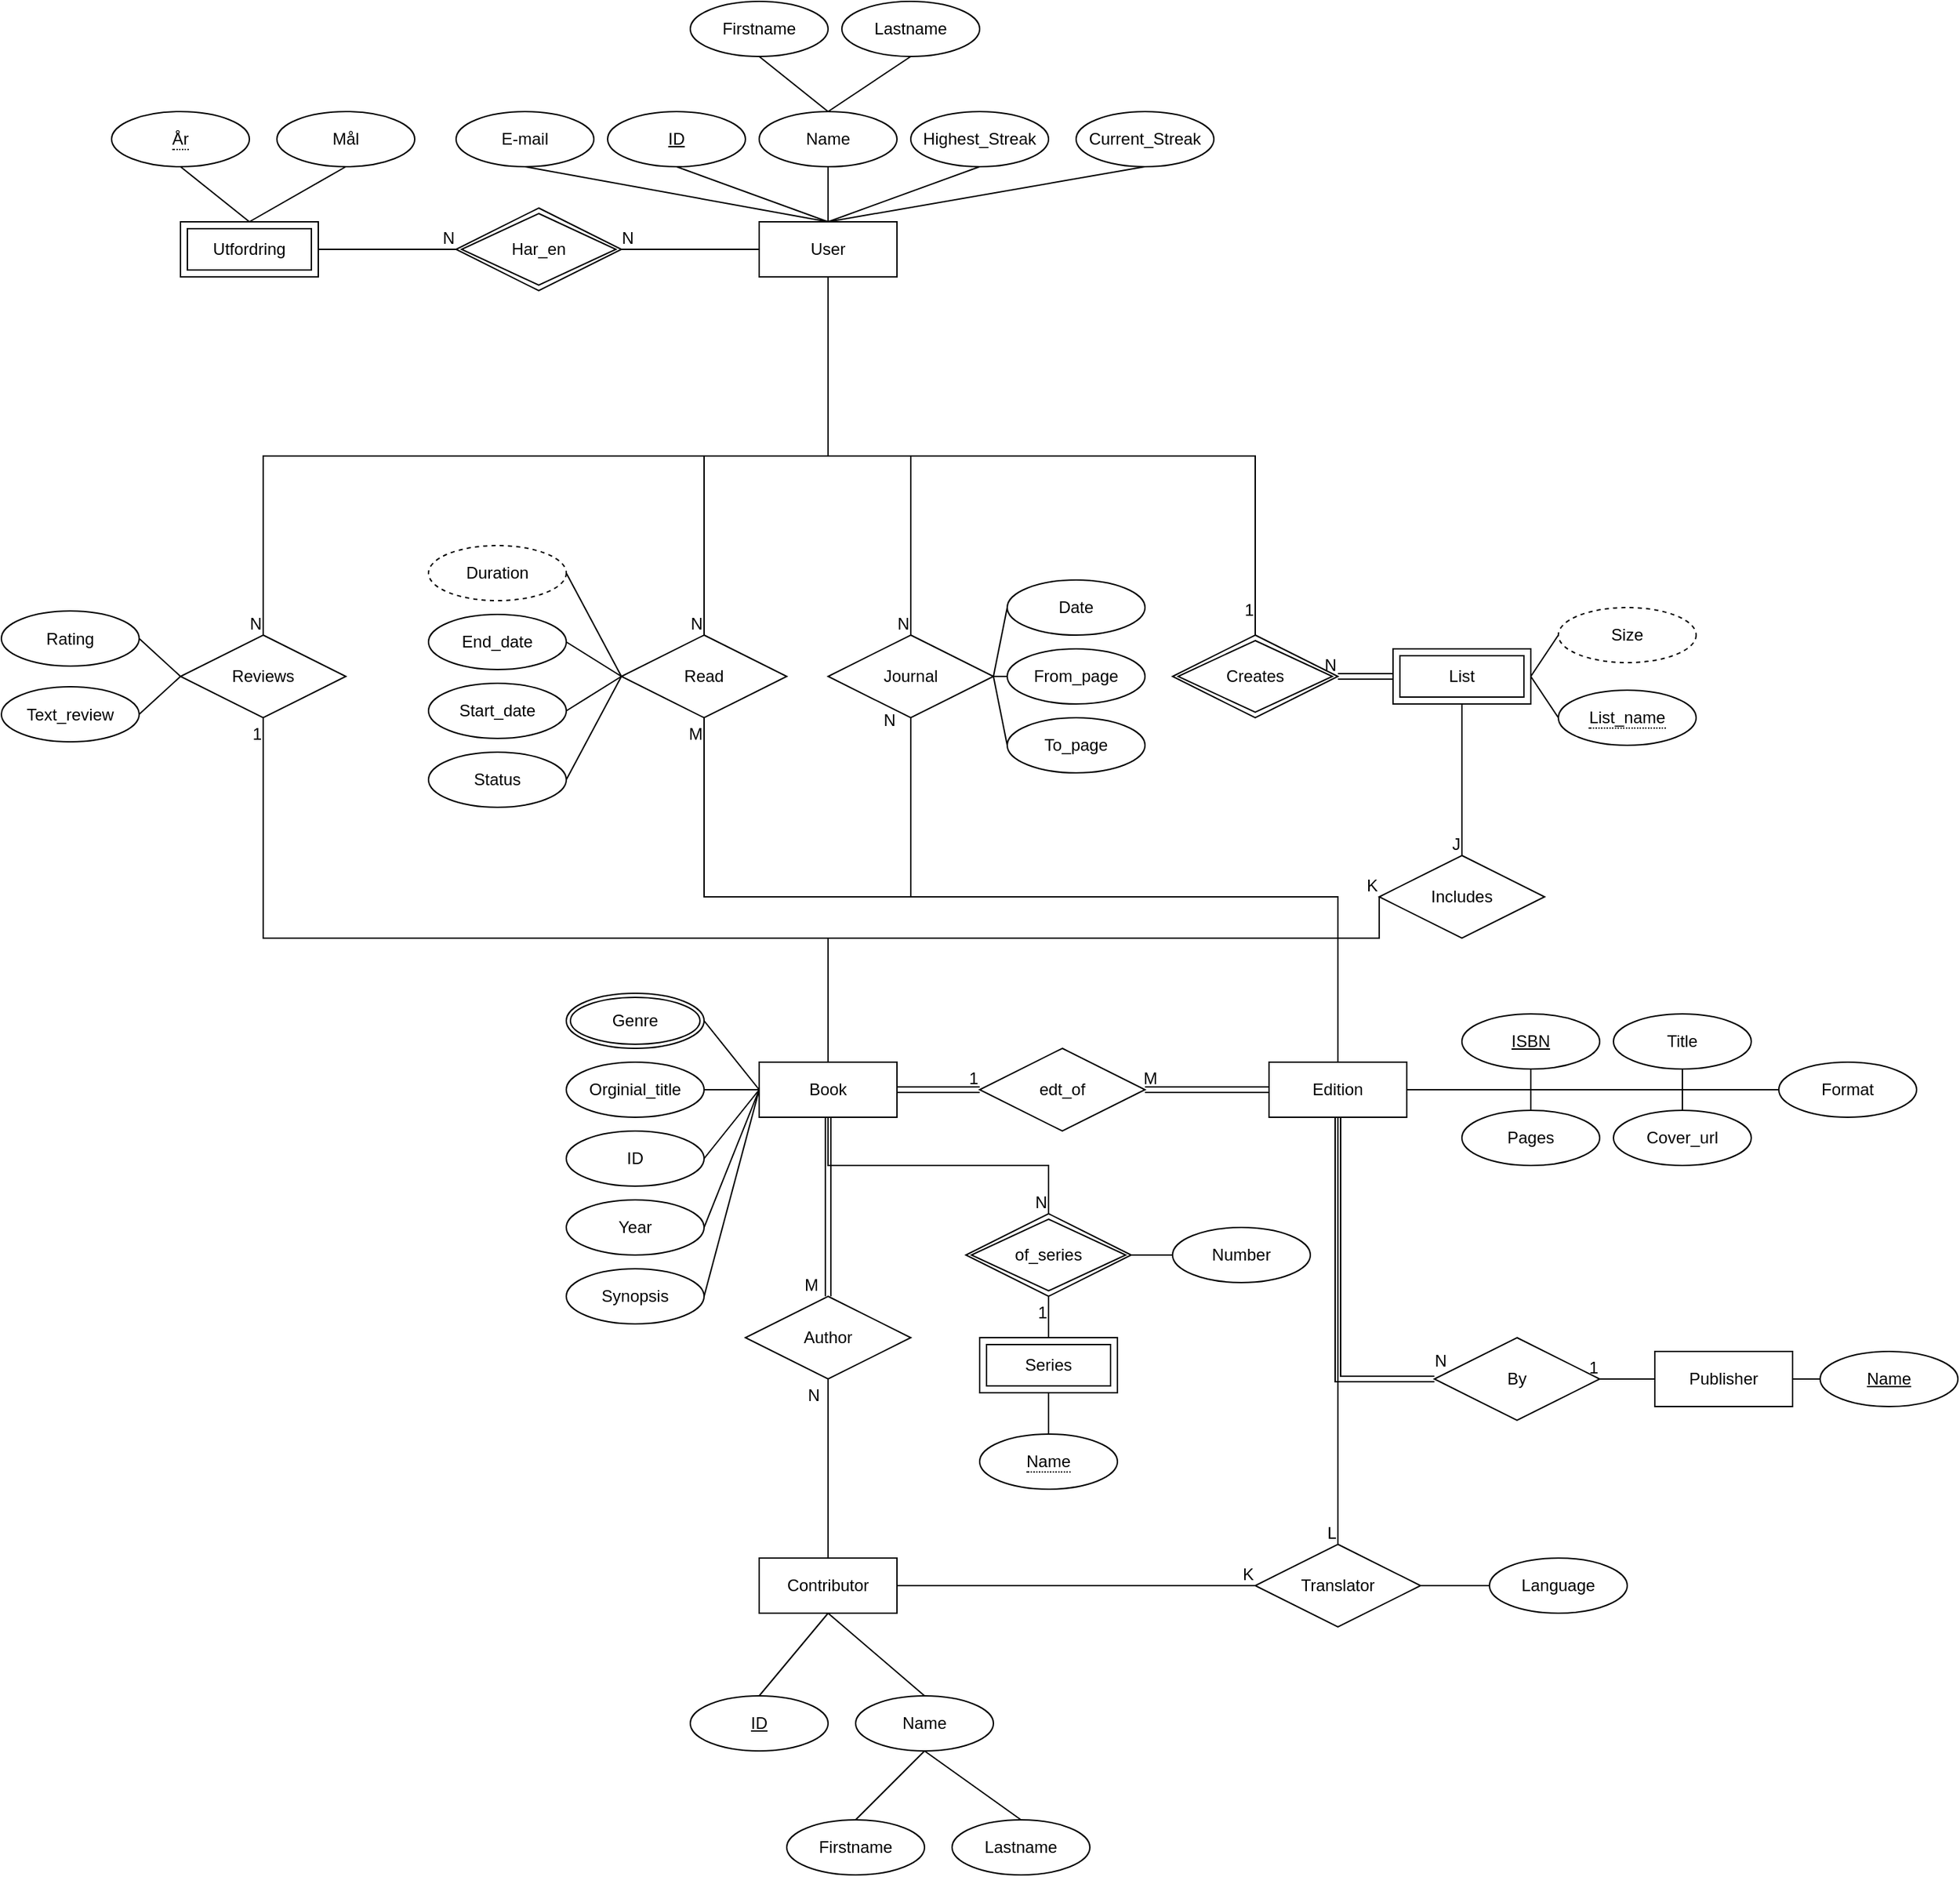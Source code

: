 <mxfile version="24.7.17">
  <diagram name="Page-1" id="2Mc4PIItDLez1CDkXLha">
    <mxGraphModel dx="1195" dy="808" grid="1" gridSize="10" guides="1" tooltips="1" connect="1" arrows="1" fold="1" page="1" pageScale="1" pageWidth="1500" pageHeight="1500" math="0" shadow="0">
      <root>
        <mxCell id="0" />
        <mxCell id="1" parent="0" />
        <mxCell id="jbpDZLXa_9r_eoD0Pqxa-34" value="Edition" style="whiteSpace=wrap;html=1;align=center;labelBackgroundColor=none;rounded=0;" parent="1" vertex="1">
          <mxGeometry x="950" y="810" width="100" height="40" as="geometry" />
        </mxCell>
        <mxCell id="jbpDZLXa_9r_eoD0Pqxa-35" value="edt_of" style="shape=rhombus;perimeter=rhombusPerimeter;whiteSpace=wrap;html=1;align=center;labelBackgroundColor=none;rounded=0;" parent="1" vertex="1">
          <mxGeometry x="740" y="800" width="120" height="60" as="geometry" />
        </mxCell>
        <mxCell id="jbpDZLXa_9r_eoD0Pqxa-38" value="ISBN" style="ellipse;whiteSpace=wrap;html=1;align=center;fontStyle=4;labelBackgroundColor=none;rounded=0;" parent="1" vertex="1">
          <mxGeometry x="1090" y="775" width="100" height="40" as="geometry" />
        </mxCell>
        <mxCell id="jbpDZLXa_9r_eoD0Pqxa-39" value="Title" style="ellipse;whiteSpace=wrap;html=1;align=center;labelBackgroundColor=none;rounded=0;" parent="1" vertex="1">
          <mxGeometry x="1200" y="775" width="100" height="40" as="geometry" />
        </mxCell>
        <mxCell id="jbpDZLXa_9r_eoD0Pqxa-40" value="Language" style="ellipse;whiteSpace=wrap;html=1;align=center;labelBackgroundColor=none;rounded=0;" parent="1" vertex="1">
          <mxGeometry x="1110" y="1170" width="100" height="40" as="geometry" />
        </mxCell>
        <mxCell id="jbpDZLXa_9r_eoD0Pqxa-41" value="Pages" style="ellipse;whiteSpace=wrap;html=1;align=center;labelBackgroundColor=none;rounded=0;" parent="1" vertex="1">
          <mxGeometry x="1090" y="845" width="100" height="40" as="geometry" />
        </mxCell>
        <mxCell id="jbpDZLXa_9r_eoD0Pqxa-44" value="Contributor" style="whiteSpace=wrap;html=1;align=center;labelBackgroundColor=none;rounded=0;" parent="1" vertex="1">
          <mxGeometry x="580" y="1170" width="100" height="40" as="geometry" />
        </mxCell>
        <mxCell id="jbpDZLXa_9r_eoD0Pqxa-45" value="ID" style="ellipse;whiteSpace=wrap;html=1;align=center;fontStyle=4;labelBackgroundColor=none;rounded=0;" parent="1" vertex="1">
          <mxGeometry x="530" y="1270" width="100" height="40" as="geometry" />
        </mxCell>
        <mxCell id="jbpDZLXa_9r_eoD0Pqxa-46" value="Name" style="ellipse;whiteSpace=wrap;html=1;align=center;labelBackgroundColor=none;rounded=0;" parent="1" vertex="1">
          <mxGeometry x="650" y="1270" width="100" height="40" as="geometry" />
        </mxCell>
        <mxCell id="jbpDZLXa_9r_eoD0Pqxa-47" value="Firstname" style="ellipse;whiteSpace=wrap;html=1;align=center;labelBackgroundColor=none;rounded=0;" parent="1" vertex="1">
          <mxGeometry x="600" y="1360" width="100" height="40" as="geometry" />
        </mxCell>
        <mxCell id="jbpDZLXa_9r_eoD0Pqxa-48" value="Lastname" style="ellipse;whiteSpace=wrap;html=1;align=center;labelBackgroundColor=none;rounded=0;" parent="1" vertex="1">
          <mxGeometry x="720" y="1360" width="100" height="40" as="geometry" />
        </mxCell>
        <mxCell id="jbpDZLXa_9r_eoD0Pqxa-50" value="Year" style="ellipse;whiteSpace=wrap;html=1;align=center;labelBackgroundColor=none;rounded=0;" parent="1" vertex="1">
          <mxGeometry x="440" y="910" width="100" height="40" as="geometry" />
        </mxCell>
        <mxCell id="jbpDZLXa_9r_eoD0Pqxa-51" value="Translator" style="shape=rhombus;perimeter=rhombusPerimeter;whiteSpace=wrap;html=1;align=center;labelBackgroundColor=none;rounded=0;" parent="1" vertex="1">
          <mxGeometry x="940" y="1160" width="120" height="60" as="geometry" />
        </mxCell>
        <mxCell id="jbpDZLXa_9r_eoD0Pqxa-52" value="Read" style="shape=rhombus;perimeter=rhombusPerimeter;whiteSpace=wrap;html=1;align=center;labelBackgroundColor=none;rounded=0;" parent="1" vertex="1">
          <mxGeometry x="480" y="500" width="120" height="60" as="geometry" />
        </mxCell>
        <mxCell id="jbpDZLXa_9r_eoD0Pqxa-53" value="Start_date" style="ellipse;whiteSpace=wrap;html=1;align=center;labelBackgroundColor=none;rounded=0;" parent="1" vertex="1">
          <mxGeometry x="340" y="535" width="100" height="40" as="geometry" />
        </mxCell>
        <mxCell id="jbpDZLXa_9r_eoD0Pqxa-54" value="End_date" style="ellipse;whiteSpace=wrap;html=1;align=center;labelBackgroundColor=none;rounded=0;" parent="1" vertex="1">
          <mxGeometry x="340" y="485" width="100" height="40" as="geometry" />
        </mxCell>
        <mxCell id="jbpDZLXa_9r_eoD0Pqxa-55" value="Duration" style="ellipse;whiteSpace=wrap;html=1;align=center;dashed=1;labelBackgroundColor=none;rounded=0;" parent="1" vertex="1">
          <mxGeometry x="340" y="435" width="100" height="40" as="geometry" />
        </mxCell>
        <mxCell id="jbpDZLXa_9r_eoD0Pqxa-56" value="Genre" style="ellipse;shape=doubleEllipse;margin=3;whiteSpace=wrap;html=1;align=center;labelBackgroundColor=none;rounded=0;" parent="1" vertex="1">
          <mxGeometry x="440" y="760" width="100" height="40" as="geometry" />
        </mxCell>
        <mxCell id="jbpDZLXa_9r_eoD0Pqxa-57" value="" style="endArrow=none;html=1;rounded=0;exitX=1;exitY=0.5;exitDx=0;exitDy=0;entryX=0;entryY=0.5;entryDx=0;entryDy=0;labelBackgroundColor=none;fontColor=default;" parent="1" source="jbpDZLXa_9r_eoD0Pqxa-54" target="jbpDZLXa_9r_eoD0Pqxa-52" edge="1">
          <mxGeometry relative="1" as="geometry">
            <mxPoint x="540" y="750" as="sourcePoint" />
            <mxPoint x="470" y="650" as="targetPoint" />
          </mxGeometry>
        </mxCell>
        <mxCell id="jbpDZLXa_9r_eoD0Pqxa-58" value="" style="endArrow=none;html=1;rounded=0;exitX=1;exitY=0.5;exitDx=0;exitDy=0;entryX=0;entryY=0.5;entryDx=0;entryDy=0;labelBackgroundColor=none;fontColor=default;" parent="1" source="jbpDZLXa_9r_eoD0Pqxa-55" target="jbpDZLXa_9r_eoD0Pqxa-52" edge="1">
          <mxGeometry relative="1" as="geometry">
            <mxPoint x="450" y="660" as="sourcePoint" />
            <mxPoint x="470" y="650" as="targetPoint" />
          </mxGeometry>
        </mxCell>
        <mxCell id="jbpDZLXa_9r_eoD0Pqxa-59" value="" style="endArrow=none;html=1;rounded=0;exitX=1;exitY=0.5;exitDx=0;exitDy=0;entryX=0;entryY=0.5;entryDx=0;entryDy=0;labelBackgroundColor=none;fontColor=default;" parent="1" source="jbpDZLXa_9r_eoD0Pqxa-53" target="jbpDZLXa_9r_eoD0Pqxa-52" edge="1">
          <mxGeometry relative="1" as="geometry">
            <mxPoint x="450" y="610" as="sourcePoint" />
            <mxPoint x="470" y="650" as="targetPoint" />
          </mxGeometry>
        </mxCell>
        <mxCell id="jbpDZLXa_9r_eoD0Pqxa-60" value="" style="endArrow=none;html=1;rounded=0;exitX=1;exitY=0.5;exitDx=0;exitDy=0;entryX=0;entryY=0.5;entryDx=0;entryDy=0;labelBackgroundColor=none;fontColor=default;" parent="1" source="jbpDZLXa_9r_eoD0Pqxa-56" target="jbpDZLXa_9r_eoD0Pqxa-70" edge="1">
          <mxGeometry relative="1" as="geometry">
            <mxPoint x="550" y="780" as="sourcePoint" />
            <mxPoint x="580" y="830.0" as="targetPoint" />
          </mxGeometry>
        </mxCell>
        <mxCell id="jbpDZLXa_9r_eoD0Pqxa-67" value="" style="endArrow=none;html=1;rounded=0;exitX=1;exitY=0.5;exitDx=0;exitDy=0;entryX=0;entryY=0.5;entryDx=0;entryDy=0;labelBackgroundColor=none;fontColor=default;" parent="1" source="jbpDZLXa_9r_eoD0Pqxa-51" target="jbpDZLXa_9r_eoD0Pqxa-40" edge="1">
          <mxGeometry relative="1" as="geometry">
            <mxPoint x="1060" y="990" as="sourcePoint" />
            <mxPoint x="1120" y="990" as="targetPoint" />
          </mxGeometry>
        </mxCell>
        <mxCell id="jbpDZLXa_9r_eoD0Pqxa-68" value="Cover_url" style="ellipse;whiteSpace=wrap;html=1;align=center;labelBackgroundColor=none;rounded=0;" parent="1" vertex="1">
          <mxGeometry x="1200" y="845" width="100" height="40" as="geometry" />
        </mxCell>
        <mxCell id="jbpDZLXa_9r_eoD0Pqxa-70" value="Book" style="shape=ext;margin=3;double=0;whiteSpace=wrap;html=1;align=center;labelBackgroundColor=none;rounded=0;" parent="1" vertex="1">
          <mxGeometry x="580" y="810" width="100" height="40" as="geometry" />
        </mxCell>
        <mxCell id="jbpDZLXa_9r_eoD0Pqxa-71" value="Author" style="shape=rhombus;double=0;perimeter=rhombusPerimeter;whiteSpace=wrap;html=1;align=center;labelBackgroundColor=none;rounded=0;fillColor=default;" parent="1" vertex="1">
          <mxGeometry x="570" y="980" width="120" height="60" as="geometry" />
        </mxCell>
        <mxCell id="jbpDZLXa_9r_eoD0Pqxa-72" value="Orginial_title" style="ellipse;whiteSpace=wrap;align=center;labelBackgroundColor=none;rounded=0;" parent="1" vertex="1">
          <mxGeometry x="440" y="810" width="100" height="40" as="geometry" />
        </mxCell>
        <mxCell id="jbpDZLXa_9r_eoD0Pqxa-73" value="" style="endArrow=none;html=1;rounded=0;exitX=1;exitY=0.5;exitDx=0;exitDy=0;entryX=0;entryY=0.5;entryDx=0;entryDy=0;labelBackgroundColor=none;fontColor=default;" parent="1" source="jbpDZLXa_9r_eoD0Pqxa-72" target="jbpDZLXa_9r_eoD0Pqxa-70" edge="1">
          <mxGeometry relative="1" as="geometry">
            <mxPoint x="550" y="880" as="sourcePoint" />
            <mxPoint x="590" y="840" as="targetPoint" />
          </mxGeometry>
        </mxCell>
        <mxCell id="jbpDZLXa_9r_eoD0Pqxa-74" value="Format" style="ellipse;whiteSpace=wrap;html=1;align=center;labelBackgroundColor=none;rounded=0;" parent="1" vertex="1">
          <mxGeometry x="1320" y="810" width="100" height="40" as="geometry" />
        </mxCell>
        <mxCell id="jbpDZLXa_9r_eoD0Pqxa-77" value="Number" style="ellipse;whiteSpace=wrap;html=1;align=center;labelBackgroundColor=none;rounded=0;" parent="1" vertex="1">
          <mxGeometry x="880" y="930" width="100" height="40" as="geometry" />
        </mxCell>
        <mxCell id="jbpDZLXa_9r_eoD0Pqxa-78" value="" style="endArrow=none;html=1;rounded=0;exitX=1;exitY=0.5;exitDx=0;exitDy=0;entryX=0;entryY=0.5;entryDx=0;entryDy=0;labelBackgroundColor=none;fontColor=default;" parent="1" source="jbpDZLXa_9r_eoD0Pqxa-79" target="jbpDZLXa_9r_eoD0Pqxa-77" edge="1">
          <mxGeometry relative="1" as="geometry">
            <mxPoint x="860" y="950" as="sourcePoint" />
            <mxPoint x="1110" y="960" as="targetPoint" />
          </mxGeometry>
        </mxCell>
        <mxCell id="jbpDZLXa_9r_eoD0Pqxa-79" value="of_series" style="shape=rhombus;double=1;perimeter=rhombusPerimeter;whiteSpace=wrap;html=1;align=center;labelBackgroundColor=none;rounded=0;" parent="1" vertex="1">
          <mxGeometry x="730" y="920" width="120" height="60" as="geometry" />
        </mxCell>
        <mxCell id="jbpDZLXa_9r_eoD0Pqxa-80" value="Series" style="shape=ext;margin=3;double=1;whiteSpace=wrap;html=1;align=center;labelBackgroundColor=none;rounded=0;" parent="1" vertex="1">
          <mxGeometry x="740" y="1010" width="100" height="40" as="geometry" />
        </mxCell>
        <mxCell id="jbpDZLXa_9r_eoD0Pqxa-82" value="&lt;span style=&quot;border-bottom: 1px dotted&quot;&gt;Name&lt;/span&gt;" style="ellipse;whiteSpace=wrap;html=1;align=center;labelBackgroundColor=none;rounded=0;" parent="1" vertex="1">
          <mxGeometry x="740" y="1080" width="100" height="40" as="geometry" />
        </mxCell>
        <mxCell id="jbpDZLXa_9r_eoD0Pqxa-83" value="" style="endArrow=none;html=1;rounded=0;exitX=0.5;exitY=1;exitDx=0;exitDy=0;entryX=0.5;entryY=0;entryDx=0;entryDy=0;labelBackgroundColor=none;fontColor=default;" parent="1" source="jbpDZLXa_9r_eoD0Pqxa-80" target="jbpDZLXa_9r_eoD0Pqxa-82" edge="1">
          <mxGeometry relative="1" as="geometry">
            <mxPoint x="870" y="1180" as="sourcePoint" />
            <mxPoint x="900" y="1180" as="targetPoint" />
          </mxGeometry>
        </mxCell>
        <mxCell id="jbpDZLXa_9r_eoD0Pqxa-84" value="" style="endArrow=none;html=1;rounded=0;exitX=0.5;exitY=1;exitDx=0;exitDy=0;entryX=0.5;entryY=0;entryDx=0;entryDy=0;labelBackgroundColor=none;fontColor=default;" parent="1" source="jbpDZLXa_9r_eoD0Pqxa-46" target="jbpDZLXa_9r_eoD0Pqxa-48" edge="1">
          <mxGeometry relative="1" as="geometry">
            <mxPoint x="820" y="1210" as="sourcePoint" />
            <mxPoint x="830" y="1240" as="targetPoint" />
          </mxGeometry>
        </mxCell>
        <mxCell id="jbpDZLXa_9r_eoD0Pqxa-85" value="" style="endArrow=none;html=1;rounded=0;exitX=0.5;exitY=1;exitDx=0;exitDy=0;entryX=0.5;entryY=0;entryDx=0;entryDy=0;labelBackgroundColor=none;fontColor=default;" parent="1" source="jbpDZLXa_9r_eoD0Pqxa-46" target="jbpDZLXa_9r_eoD0Pqxa-47" edge="1">
          <mxGeometry relative="1" as="geometry">
            <mxPoint x="710" y="1320" as="sourcePoint" />
            <mxPoint x="780" y="1370" as="targetPoint" />
          </mxGeometry>
        </mxCell>
        <mxCell id="jbpDZLXa_9r_eoD0Pqxa-86" value="" style="endArrow=none;html=1;rounded=0;exitX=0.5;exitY=1;exitDx=0;exitDy=0;entryX=0.5;entryY=0;entryDx=0;entryDy=0;labelBackgroundColor=none;fontColor=default;" parent="1" source="jbpDZLXa_9r_eoD0Pqxa-44" target="jbpDZLXa_9r_eoD0Pqxa-46" edge="1">
          <mxGeometry relative="1" as="geometry">
            <mxPoint x="710" y="1340" as="sourcePoint" />
            <mxPoint x="660" y="1390" as="targetPoint" />
          </mxGeometry>
        </mxCell>
        <mxCell id="jbpDZLXa_9r_eoD0Pqxa-87" value="" style="endArrow=none;html=1;rounded=0;exitX=0.5;exitY=0;exitDx=0;exitDy=0;entryX=0.5;entryY=1;entryDx=0;entryDy=0;labelBackgroundColor=none;fontColor=default;" parent="1" source="jbpDZLXa_9r_eoD0Pqxa-45" target="jbpDZLXa_9r_eoD0Pqxa-44" edge="1">
          <mxGeometry relative="1" as="geometry">
            <mxPoint x="650" y="1260" as="sourcePoint" />
            <mxPoint x="710" y="1300" as="targetPoint" />
          </mxGeometry>
        </mxCell>
        <mxCell id="jbpDZLXa_9r_eoD0Pqxa-88" value="" style="shape=link;html=1;rounded=0;exitX=0.5;exitY=1;exitDx=0;exitDy=0;labelBackgroundColor=none;fontColor=default;" parent="1" source="jbpDZLXa_9r_eoD0Pqxa-70" target="jbpDZLXa_9r_eoD0Pqxa-71" edge="1">
          <mxGeometry relative="1" as="geometry">
            <mxPoint x="700" y="1070" as="sourcePoint" />
            <mxPoint x="860" y="1070" as="targetPoint" />
          </mxGeometry>
        </mxCell>
        <mxCell id="jbpDZLXa_9r_eoD0Pqxa-89" value="M" style="resizable=0;html=1;whiteSpace=wrap;align=right;verticalAlign=bottom;labelBackgroundColor=none;rounded=0;" parent="jbpDZLXa_9r_eoD0Pqxa-88" connectable="0" vertex="1">
          <mxGeometry x="1" relative="1" as="geometry">
            <mxPoint x="-6" as="offset" />
          </mxGeometry>
        </mxCell>
        <mxCell id="jbpDZLXa_9r_eoD0Pqxa-92" value="" style="endArrow=none;html=1;rounded=0;entryX=0.5;entryY=1;entryDx=0;entryDy=0;exitX=0.5;exitY=0;exitDx=0;exitDy=0;labelBackgroundColor=none;fontColor=default;" parent="1" source="jbpDZLXa_9r_eoD0Pqxa-44" target="jbpDZLXa_9r_eoD0Pqxa-71" edge="1">
          <mxGeometry relative="1" as="geometry">
            <mxPoint x="700" y="1090" as="sourcePoint" />
            <mxPoint x="860" y="1090" as="targetPoint" />
          </mxGeometry>
        </mxCell>
        <mxCell id="jbpDZLXa_9r_eoD0Pqxa-93" value="N" style="resizable=0;html=1;whiteSpace=wrap;align=right;verticalAlign=bottom;labelBackgroundColor=none;rounded=0;" parent="jbpDZLXa_9r_eoD0Pqxa-92" connectable="0" vertex="1">
          <mxGeometry x="1" relative="1" as="geometry">
            <mxPoint x="-5" y="20" as="offset" />
          </mxGeometry>
        </mxCell>
        <mxCell id="jbpDZLXa_9r_eoD0Pqxa-94" value="" style="endArrow=none;html=1;rounded=0;exitX=0.5;exitY=1;exitDx=0;exitDy=0;entryX=0.5;entryY=0;entryDx=0;entryDy=0;labelBackgroundColor=none;fontColor=default;" parent="1" source="jbpDZLXa_9r_eoD0Pqxa-34" target="jbpDZLXa_9r_eoD0Pqxa-51" edge="1">
          <mxGeometry relative="1" as="geometry">
            <mxPoint x="800" y="1040" as="sourcePoint" />
            <mxPoint x="960" y="1040" as="targetPoint" />
          </mxGeometry>
        </mxCell>
        <mxCell id="jbpDZLXa_9r_eoD0Pqxa-95" value="L" style="resizable=0;html=1;whiteSpace=wrap;align=right;verticalAlign=bottom;labelBackgroundColor=none;rounded=0;" parent="jbpDZLXa_9r_eoD0Pqxa-94" connectable="0" vertex="1">
          <mxGeometry x="1" relative="1" as="geometry" />
        </mxCell>
        <mxCell id="jbpDZLXa_9r_eoD0Pqxa-96" value="" style="endArrow=none;html=1;rounded=0;exitX=1;exitY=0.5;exitDx=0;exitDy=0;entryX=0;entryY=0.5;entryDx=0;entryDy=0;labelBackgroundColor=none;fontColor=default;" parent="1" source="jbpDZLXa_9r_eoD0Pqxa-44" target="jbpDZLXa_9r_eoD0Pqxa-51" edge="1">
          <mxGeometry relative="1" as="geometry">
            <mxPoint x="1010" y="810" as="sourcePoint" />
            <mxPoint x="1010" y="1170" as="targetPoint" />
          </mxGeometry>
        </mxCell>
        <mxCell id="jbpDZLXa_9r_eoD0Pqxa-97" value="K" style="resizable=0;html=1;whiteSpace=wrap;align=right;verticalAlign=bottom;labelBackgroundColor=none;rounded=0;" parent="jbpDZLXa_9r_eoD0Pqxa-96" connectable="0" vertex="1">
          <mxGeometry x="1" relative="1" as="geometry" />
        </mxCell>
        <mxCell id="jbpDZLXa_9r_eoD0Pqxa-98" value="" style="shape=link;html=1;rounded=0;exitX=1;exitY=0.5;exitDx=0;exitDy=0;labelBackgroundColor=none;fontColor=default;" parent="1" source="jbpDZLXa_9r_eoD0Pqxa-70" target="jbpDZLXa_9r_eoD0Pqxa-35" edge="1">
          <mxGeometry relative="1" as="geometry">
            <mxPoint x="710" y="890" as="sourcePoint" />
            <mxPoint x="870" y="890" as="targetPoint" />
          </mxGeometry>
        </mxCell>
        <mxCell id="jbpDZLXa_9r_eoD0Pqxa-99" value="1" style="resizable=0;html=1;whiteSpace=wrap;align=right;verticalAlign=bottom;labelBackgroundColor=none;rounded=0;" parent="jbpDZLXa_9r_eoD0Pqxa-98" connectable="0" vertex="1">
          <mxGeometry x="1" relative="1" as="geometry" />
        </mxCell>
        <mxCell id="jbpDZLXa_9r_eoD0Pqxa-100" value="" style="shape=link;html=1;rounded=0;exitX=0;exitY=0.5;exitDx=0;exitDy=0;entryX=1;entryY=0.5;entryDx=0;entryDy=0;labelBackgroundColor=none;fontColor=default;" parent="1" source="jbpDZLXa_9r_eoD0Pqxa-34" target="jbpDZLXa_9r_eoD0Pqxa-35" edge="1">
          <mxGeometry relative="1" as="geometry">
            <mxPoint x="710" y="890" as="sourcePoint" />
            <mxPoint x="870" y="890" as="targetPoint" />
          </mxGeometry>
        </mxCell>
        <mxCell id="jbpDZLXa_9r_eoD0Pqxa-101" value="M" style="resizable=0;html=1;whiteSpace=wrap;align=right;verticalAlign=bottom;labelBackgroundColor=none;rounded=0;" parent="jbpDZLXa_9r_eoD0Pqxa-100" connectable="0" vertex="1">
          <mxGeometry x="1" relative="1" as="geometry">
            <mxPoint x="10" as="offset" />
          </mxGeometry>
        </mxCell>
        <mxCell id="jbpDZLXa_9r_eoD0Pqxa-102" value="" style="endArrow=none;html=1;rounded=0;exitX=0.5;exitY=0;exitDx=0;exitDy=0;entryX=0.5;entryY=1;entryDx=0;entryDy=0;labelBackgroundColor=none;fontColor=default;" parent="1" source="jbpDZLXa_9r_eoD0Pqxa-80" target="jbpDZLXa_9r_eoD0Pqxa-79" edge="1">
          <mxGeometry relative="1" as="geometry">
            <mxPoint x="740" y="970" as="sourcePoint" />
            <mxPoint x="900" y="970" as="targetPoint" />
          </mxGeometry>
        </mxCell>
        <mxCell id="jbpDZLXa_9r_eoD0Pqxa-103" value="1" style="resizable=0;html=1;whiteSpace=wrap;align=right;verticalAlign=bottom;labelBackgroundColor=none;rounded=0;" parent="jbpDZLXa_9r_eoD0Pqxa-102" connectable="0" vertex="1">
          <mxGeometry x="1" relative="1" as="geometry">
            <mxPoint y="20" as="offset" />
          </mxGeometry>
        </mxCell>
        <mxCell id="jbpDZLXa_9r_eoD0Pqxa-104" value="" style="endArrow=none;html=1;rounded=0;exitX=0.5;exitY=1;exitDx=0;exitDy=0;entryX=0.5;entryY=0;entryDx=0;entryDy=0;labelBackgroundColor=none;fontColor=default;edgeStyle=orthogonalEdgeStyle;" parent="1" source="jbpDZLXa_9r_eoD0Pqxa-70" target="jbpDZLXa_9r_eoD0Pqxa-79" edge="1">
          <mxGeometry relative="1" as="geometry">
            <mxPoint x="740" y="970" as="sourcePoint" />
            <mxPoint x="900" y="970" as="targetPoint" />
          </mxGeometry>
        </mxCell>
        <mxCell id="jbpDZLXa_9r_eoD0Pqxa-105" value="N" style="resizable=0;html=1;whiteSpace=wrap;align=right;verticalAlign=bottom;labelBackgroundColor=none;rounded=0;" parent="jbpDZLXa_9r_eoD0Pqxa-104" connectable="0" vertex="1">
          <mxGeometry x="1" relative="1" as="geometry" />
        </mxCell>
        <mxCell id="jbpDZLXa_9r_eoD0Pqxa-108" value="" style="endArrow=none;html=1;rounded=0;exitX=0.5;exitY=1;exitDx=0;exitDy=0;entryX=0.5;entryY=0;entryDx=0;entryDy=0;labelBackgroundColor=none;fontColor=default;edgeStyle=orthogonalEdgeStyle;" parent="1" target="jbpDZLXa_9r_eoD0Pqxa-52" edge="1">
          <mxGeometry relative="1" as="geometry">
            <mxPoint x="630" y="250" as="sourcePoint" />
            <mxPoint x="830" y="670" as="targetPoint" />
            <Array as="points">
              <mxPoint x="630" y="370" />
              <mxPoint x="540" y="370" />
            </Array>
          </mxGeometry>
        </mxCell>
        <mxCell id="jbpDZLXa_9r_eoD0Pqxa-109" value="N" style="resizable=0;html=1;whiteSpace=wrap;align=right;verticalAlign=bottom;labelBackgroundColor=none;rounded=0;" parent="jbpDZLXa_9r_eoD0Pqxa-108" connectable="0" vertex="1">
          <mxGeometry x="1" relative="1" as="geometry" />
        </mxCell>
        <mxCell id="jbpDZLXa_9r_eoD0Pqxa-110" value="" style="endArrow=none;html=1;rounded=0;exitX=0.5;exitY=0;exitDx=0;exitDy=0;entryX=0.5;entryY=1;entryDx=0;entryDy=0;labelBackgroundColor=none;fontColor=default;edgeStyle=orthogonalEdgeStyle;" parent="1" source="jbpDZLXa_9r_eoD0Pqxa-34" target="jbpDZLXa_9r_eoD0Pqxa-52" edge="1">
          <mxGeometry relative="1" as="geometry">
            <mxPoint x="650" y="550" as="sourcePoint" />
            <mxPoint x="640" y="630" as="targetPoint" />
            <Array as="points">
              <mxPoint x="1000" y="690" />
              <mxPoint x="540" y="690" />
            </Array>
          </mxGeometry>
        </mxCell>
        <mxCell id="jbpDZLXa_9r_eoD0Pqxa-111" value="M" style="resizable=0;html=1;whiteSpace=wrap;align=right;verticalAlign=bottom;labelBackgroundColor=none;rounded=0;" parent="jbpDZLXa_9r_eoD0Pqxa-110" connectable="0" vertex="1">
          <mxGeometry x="1" relative="1" as="geometry">
            <mxPoint y="20" as="offset" />
          </mxGeometry>
        </mxCell>
        <mxCell id="jbpDZLXa_9r_eoD0Pqxa-113" value="List" style="shape=ext;margin=3;double=1;whiteSpace=wrap;html=1;align=center;labelBackgroundColor=none;rounded=0;" parent="1" vertex="1">
          <mxGeometry x="1040" y="510" width="100" height="40" as="geometry" />
        </mxCell>
        <mxCell id="jbpDZLXa_9r_eoD0Pqxa-114" value="&lt;span style=&quot;border-bottom: 1px dotted&quot;&gt;List_name&lt;/span&gt;" style="ellipse;whiteSpace=wrap;html=1;align=center;labelBackgroundColor=none;rounded=0;" parent="1" vertex="1">
          <mxGeometry x="1160" y="540" width="100" height="40" as="geometry" />
        </mxCell>
        <mxCell id="jbpDZLXa_9r_eoD0Pqxa-117" value="" style="endArrow=none;html=1;rounded=0;exitX=0;exitY=0.5;exitDx=0;exitDy=0;entryX=1;entryY=0.5;entryDx=0;entryDy=0;labelBackgroundColor=none;fontColor=default;" parent="1" source="jbpDZLXa_9r_eoD0Pqxa-114" target="jbpDZLXa_9r_eoD0Pqxa-113" edge="1">
          <mxGeometry relative="1" as="geometry">
            <mxPoint x="550" y="610" as="sourcePoint" />
            <mxPoint x="890" y="650" as="targetPoint" />
          </mxGeometry>
        </mxCell>
        <mxCell id="jbpDZLXa_9r_eoD0Pqxa-118" value="Size" style="ellipse;whiteSpace=wrap;html=1;align=center;dashed=1;labelBackgroundColor=none;rounded=0;" parent="1" vertex="1">
          <mxGeometry x="1160" y="480" width="100" height="40" as="geometry" />
        </mxCell>
        <mxCell id="jbpDZLXa_9r_eoD0Pqxa-119" value="" style="endArrow=none;html=1;rounded=0;exitX=0;exitY=0.5;exitDx=0;exitDy=0;entryX=1;entryY=0.5;entryDx=0;entryDy=0;labelBackgroundColor=none;fontColor=default;" parent="1" source="jbpDZLXa_9r_eoD0Pqxa-118" target="jbpDZLXa_9r_eoD0Pqxa-113" edge="1">
          <mxGeometry relative="1" as="geometry">
            <mxPoint x="950" y="660" as="sourcePoint" />
            <mxPoint x="904" y="660" as="targetPoint" />
          </mxGeometry>
        </mxCell>
        <mxCell id="jbpDZLXa_9r_eoD0Pqxa-120" value="Includes" style="shape=rhombus;perimeter=rhombusPerimeter;whiteSpace=wrap;html=1;align=center;labelBackgroundColor=none;rounded=0;" parent="1" vertex="1">
          <mxGeometry x="1030" y="660" width="120" height="60" as="geometry" />
        </mxCell>
        <mxCell id="jbpDZLXa_9r_eoD0Pqxa-123" value="" style="endArrow=none;html=1;rounded=0;exitX=0.5;exitY=0;exitDx=0;exitDy=0;labelBackgroundColor=none;fontColor=default;edgeStyle=orthogonalEdgeStyle;entryX=0;entryY=0.5;entryDx=0;entryDy=0;" parent="1" source="jbpDZLXa_9r_eoD0Pqxa-70" target="jbpDZLXa_9r_eoD0Pqxa-120" edge="1">
          <mxGeometry relative="1" as="geometry">
            <mxPoint x="740" y="660" as="sourcePoint" />
            <mxPoint x="1000" y="690" as="targetPoint" />
            <Array as="points">
              <mxPoint x="630" y="720" />
              <mxPoint x="1030" y="720" />
            </Array>
          </mxGeometry>
        </mxCell>
        <mxCell id="jbpDZLXa_9r_eoD0Pqxa-124" value="K" style="resizable=0;html=1;whiteSpace=wrap;align=right;verticalAlign=bottom;labelBackgroundColor=none;rounded=0;direction=south;" parent="jbpDZLXa_9r_eoD0Pqxa-123" connectable="0" vertex="1">
          <mxGeometry x="1" relative="1" as="geometry">
            <mxPoint as="offset" />
          </mxGeometry>
        </mxCell>
        <mxCell id="jbpDZLXa_9r_eoD0Pqxa-127" value="" style="endArrow=none;html=1;rounded=0;exitX=0.5;exitY=1;exitDx=0;exitDy=0;entryX=0.5;entryY=0;entryDx=0;entryDy=0;labelBackgroundColor=none;fontColor=default;" parent="1" source="jbpDZLXa_9r_eoD0Pqxa-113" target="jbpDZLXa_9r_eoD0Pqxa-120" edge="1">
          <mxGeometry relative="1" as="geometry">
            <mxPoint x="740" y="650" as="sourcePoint" />
            <mxPoint x="900" y="650" as="targetPoint" />
          </mxGeometry>
        </mxCell>
        <mxCell id="jbpDZLXa_9r_eoD0Pqxa-128" value="J" style="resizable=0;html=1;whiteSpace=wrap;align=right;verticalAlign=bottom;labelBackgroundColor=none;rounded=0;" parent="jbpDZLXa_9r_eoD0Pqxa-127" connectable="0" vertex="1">
          <mxGeometry x="1" relative="1" as="geometry" />
        </mxCell>
        <mxCell id="jbpDZLXa_9r_eoD0Pqxa-130" value="Creates" style="shape=rhombus;double=1;perimeter=rhombusPerimeter;whiteSpace=wrap;html=1;align=center;labelBackgroundColor=none;rounded=0;" parent="1" vertex="1">
          <mxGeometry x="880" y="500" width="120" height="60" as="geometry" />
        </mxCell>
        <mxCell id="jbpDZLXa_9r_eoD0Pqxa-131" value="" style="shape=link;html=1;rounded=0;exitX=0;exitY=0.5;exitDx=0;exitDy=0;entryX=1;entryY=0.5;entryDx=0;entryDy=0;labelBackgroundColor=none;fontColor=default;" parent="1" source="jbpDZLXa_9r_eoD0Pqxa-113" target="jbpDZLXa_9r_eoD0Pqxa-130" edge="1">
          <mxGeometry relative="1" as="geometry">
            <mxPoint x="740" y="570" as="sourcePoint" />
            <mxPoint x="900" y="570" as="targetPoint" />
          </mxGeometry>
        </mxCell>
        <mxCell id="jbpDZLXa_9r_eoD0Pqxa-132" value="N" style="resizable=0;html=1;whiteSpace=wrap;align=right;verticalAlign=bottom;labelBackgroundColor=none;rounded=0;" parent="jbpDZLXa_9r_eoD0Pqxa-131" connectable="0" vertex="1">
          <mxGeometry x="1" relative="1" as="geometry" />
        </mxCell>
        <mxCell id="jbpDZLXa_9r_eoD0Pqxa-133" value="" style="endArrow=none;html=1;rounded=0;exitX=0.5;exitY=1;exitDx=0;exitDy=0;entryX=0.5;entryY=0;entryDx=0;entryDy=0;labelBackgroundColor=none;fontColor=default;edgeStyle=orthogonalEdgeStyle;" parent="1" source="igQTKtoYJnLiJXUFaZfu-20" target="jbpDZLXa_9r_eoD0Pqxa-130" edge="1">
          <mxGeometry relative="1" as="geometry">
            <mxPoint x="630" y="250" as="sourcePoint" />
            <mxPoint x="900" y="570" as="targetPoint" />
            <Array as="points">
              <mxPoint x="630" y="370" />
              <mxPoint x="940" y="370" />
            </Array>
          </mxGeometry>
        </mxCell>
        <mxCell id="jbpDZLXa_9r_eoD0Pqxa-134" value="1" style="resizable=0;html=1;whiteSpace=wrap;align=right;verticalAlign=bottom;labelBackgroundColor=none;rounded=0;" parent="jbpDZLXa_9r_eoD0Pqxa-133" connectable="0" vertex="1">
          <mxGeometry x="1" relative="1" as="geometry">
            <mxPoint y="-10" as="offset" />
          </mxGeometry>
        </mxCell>
        <mxCell id="jbpDZLXa_9r_eoD0Pqxa-137" value="Publisher" style="whiteSpace=wrap;html=1;align=center;labelBackgroundColor=none;rounded=0;" parent="1" vertex="1">
          <mxGeometry x="1230" y="1020" width="100" height="40" as="geometry" />
        </mxCell>
        <mxCell id="jbpDZLXa_9r_eoD0Pqxa-138" value="&lt;u&gt;Name&lt;/u&gt;" style="ellipse;whiteSpace=wrap;html=1;align=center;labelBackgroundColor=none;rounded=0;" parent="1" vertex="1">
          <mxGeometry x="1350" y="1020" width="100" height="40" as="geometry" />
        </mxCell>
        <mxCell id="jbpDZLXa_9r_eoD0Pqxa-141" value="" style="endArrow=none;html=1;rounded=0;exitX=0;exitY=0.5;exitDx=0;exitDy=0;entryX=1;entryY=0.5;entryDx=0;entryDy=0;labelBackgroundColor=none;fontColor=default;" parent="1" source="jbpDZLXa_9r_eoD0Pqxa-138" target="jbpDZLXa_9r_eoD0Pqxa-137" edge="1">
          <mxGeometry relative="1" as="geometry">
            <mxPoint x="1035" y="860" as="sourcePoint" />
            <mxPoint x="1120" y="950" as="targetPoint" />
          </mxGeometry>
        </mxCell>
        <mxCell id="jbpDZLXa_9r_eoD0Pqxa-143" value="By" style="shape=rhombus;perimeter=rhombusPerimeter;whiteSpace=wrap;html=1;align=center;labelBackgroundColor=none;rounded=0;" parent="1" vertex="1">
          <mxGeometry x="1070" y="1010" width="120" height="60" as="geometry" />
        </mxCell>
        <mxCell id="jbpDZLXa_9r_eoD0Pqxa-144" value="" style="shape=link;html=1;rounded=0;exitX=0.5;exitY=1;exitDx=0;exitDy=0;entryX=0;entryY=0.5;entryDx=0;entryDy=0;labelBackgroundColor=none;fontColor=default;edgeStyle=orthogonalEdgeStyle;" parent="1" source="jbpDZLXa_9r_eoD0Pqxa-34" target="jbpDZLXa_9r_eoD0Pqxa-143" edge="1">
          <mxGeometry relative="1" as="geometry">
            <mxPoint x="1170" y="1050" as="sourcePoint" />
            <mxPoint x="1330" y="1050" as="targetPoint" />
          </mxGeometry>
        </mxCell>
        <mxCell id="jbpDZLXa_9r_eoD0Pqxa-145" value="N" style="resizable=0;html=1;whiteSpace=wrap;align=right;verticalAlign=bottom;labelBackgroundColor=none;rounded=0;" parent="jbpDZLXa_9r_eoD0Pqxa-144" connectable="0" vertex="1">
          <mxGeometry x="1" relative="1" as="geometry">
            <mxPoint x="10" y="-5" as="offset" />
          </mxGeometry>
        </mxCell>
        <mxCell id="jbpDZLXa_9r_eoD0Pqxa-146" value="" style="endArrow=none;html=1;rounded=0;entryX=1;entryY=0.5;entryDx=0;entryDy=0;exitX=0;exitY=0.5;exitDx=0;exitDy=0;labelBackgroundColor=none;fontColor=default;" parent="1" source="jbpDZLXa_9r_eoD0Pqxa-137" target="jbpDZLXa_9r_eoD0Pqxa-143" edge="1">
          <mxGeometry relative="1" as="geometry">
            <mxPoint x="1170" y="1050" as="sourcePoint" />
            <mxPoint x="1330" y="1050" as="targetPoint" />
          </mxGeometry>
        </mxCell>
        <mxCell id="jbpDZLXa_9r_eoD0Pqxa-147" value="1" style="resizable=0;html=1;whiteSpace=wrap;align=right;verticalAlign=bottom;labelBackgroundColor=none;rounded=0;" parent="jbpDZLXa_9r_eoD0Pqxa-146" connectable="0" vertex="1">
          <mxGeometry x="1" relative="1" as="geometry" />
        </mxCell>
        <mxCell id="jbpDZLXa_9r_eoD0Pqxa-148" value="Status" style="ellipse;whiteSpace=wrap;html=1;align=center;labelBackgroundColor=none;rounded=0;" parent="1" vertex="1">
          <mxGeometry x="340" y="585" width="100" height="40" as="geometry" />
        </mxCell>
        <mxCell id="jbpDZLXa_9r_eoD0Pqxa-149" value="" style="endArrow=none;html=1;rounded=0;exitX=1;exitY=0.5;exitDx=0;exitDy=0;entryX=0;entryY=0.5;entryDx=0;entryDy=0;labelBackgroundColor=none;fontColor=default;" parent="1" source="jbpDZLXa_9r_eoD0Pqxa-148" target="jbpDZLXa_9r_eoD0Pqxa-52" edge="1">
          <mxGeometry relative="1" as="geometry">
            <mxPoint x="450" y="710" as="sourcePoint" />
            <mxPoint x="470" y="650" as="targetPoint" />
          </mxGeometry>
        </mxCell>
        <mxCell id="jbpDZLXa_9r_eoD0Pqxa-151" value="Journal" style="shape=rhombus;perimeter=rhombusPerimeter;whiteSpace=wrap;html=1;align=center;labelBackgroundColor=none;rounded=0;" parent="1" vertex="1">
          <mxGeometry x="630" y="500" width="120" height="60" as="geometry" />
        </mxCell>
        <mxCell id="jbpDZLXa_9r_eoD0Pqxa-152" value="From_page" style="ellipse;whiteSpace=wrap;html=1;align=center;labelBackgroundColor=none;rounded=0;" parent="1" vertex="1">
          <mxGeometry x="760" y="510" width="100" height="40" as="geometry" />
        </mxCell>
        <mxCell id="jbpDZLXa_9r_eoD0Pqxa-153" value="To_page" style="ellipse;whiteSpace=wrap;html=1;align=center;labelBackgroundColor=none;rounded=0;" parent="1" vertex="1">
          <mxGeometry x="760" y="560" width="100" height="40" as="geometry" />
        </mxCell>
        <mxCell id="jbpDZLXa_9r_eoD0Pqxa-154" value="Date" style="ellipse;whiteSpace=wrap;html=1;align=center;labelBackgroundColor=none;rounded=0;" parent="1" vertex="1">
          <mxGeometry x="760" y="460" width="100" height="40" as="geometry" />
        </mxCell>
        <mxCell id="jbpDZLXa_9r_eoD0Pqxa-156" value="" style="endArrow=none;html=1;rounded=0;exitX=1;exitY=0.5;exitDx=0;exitDy=0;entryX=0;entryY=0.5;entryDx=0;entryDy=0;labelBackgroundColor=none;fontColor=default;" parent="1" source="jbpDZLXa_9r_eoD0Pqxa-151" target="jbpDZLXa_9r_eoD0Pqxa-154" edge="1">
          <mxGeometry relative="1" as="geometry">
            <mxPoint x="1150" y="530" as="sourcePoint" />
            <mxPoint x="1110" y="550" as="targetPoint" />
          </mxGeometry>
        </mxCell>
        <mxCell id="jbpDZLXa_9r_eoD0Pqxa-157" value="" style="endArrow=none;html=1;rounded=0;exitX=1;exitY=0.5;exitDx=0;exitDy=0;entryX=0;entryY=0.5;entryDx=0;entryDy=0;labelBackgroundColor=none;fontColor=default;" parent="1" source="jbpDZLXa_9r_eoD0Pqxa-151" target="jbpDZLXa_9r_eoD0Pqxa-152" edge="1">
          <mxGeometry relative="1" as="geometry">
            <mxPoint x="750" y="660" as="sourcePoint" />
            <mxPoint x="770" y="610" as="targetPoint" />
          </mxGeometry>
        </mxCell>
        <mxCell id="jbpDZLXa_9r_eoD0Pqxa-158" value="" style="endArrow=none;html=1;rounded=0;entryX=0;entryY=0.5;entryDx=0;entryDy=0;labelBackgroundColor=none;fontColor=default;exitX=1;exitY=0.5;exitDx=0;exitDy=0;" parent="1" source="jbpDZLXa_9r_eoD0Pqxa-151" target="jbpDZLXa_9r_eoD0Pqxa-153" edge="1">
          <mxGeometry relative="1" as="geometry">
            <mxPoint x="730" y="580" as="sourcePoint" />
            <mxPoint x="770" y="660" as="targetPoint" />
          </mxGeometry>
        </mxCell>
        <mxCell id="jbpDZLXa_9r_eoD0Pqxa-159" value="" style="endArrow=none;html=1;rounded=0;exitX=0.5;exitY=1;exitDx=0;exitDy=0;entryX=0.5;entryY=0;entryDx=0;entryDy=0;labelBackgroundColor=none;fontColor=default;edgeStyle=orthogonalEdgeStyle;" parent="1" source="igQTKtoYJnLiJXUFaZfu-20" target="jbpDZLXa_9r_eoD0Pqxa-151" edge="1">
          <mxGeometry relative="1" as="geometry">
            <mxPoint x="630" y="250" as="sourcePoint" />
            <mxPoint x="540" y="630" as="targetPoint" />
            <Array as="points">
              <mxPoint x="630" y="370" />
              <mxPoint x="690" y="370" />
            </Array>
          </mxGeometry>
        </mxCell>
        <mxCell id="jbpDZLXa_9r_eoD0Pqxa-160" value="N" style="resizable=0;html=1;whiteSpace=wrap;align=right;verticalAlign=bottom;labelBackgroundColor=none;rounded=0;" parent="jbpDZLXa_9r_eoD0Pqxa-159" connectable="0" vertex="1">
          <mxGeometry x="1" relative="1" as="geometry" />
        </mxCell>
        <mxCell id="jbpDZLXa_9r_eoD0Pqxa-161" value="" style="endArrow=none;html=1;rounded=0;exitX=0.5;exitY=0;exitDx=0;exitDy=0;entryX=0.5;entryY=1;entryDx=0;entryDy=0;labelBackgroundColor=none;fontColor=default;edgeStyle=orthogonalEdgeStyle;" parent="1" source="jbpDZLXa_9r_eoD0Pqxa-34" target="jbpDZLXa_9r_eoD0Pqxa-151" edge="1">
          <mxGeometry relative="1" as="geometry">
            <mxPoint x="650" y="550" as="sourcePoint" />
            <mxPoint x="690" y="630" as="targetPoint" />
            <Array as="points">
              <mxPoint x="1000" y="690" />
              <mxPoint x="690" y="690" />
            </Array>
          </mxGeometry>
        </mxCell>
        <mxCell id="jbpDZLXa_9r_eoD0Pqxa-162" value="N" style="resizable=0;html=1;whiteSpace=wrap;align=right;verticalAlign=bottom;labelBackgroundColor=none;rounded=0;" parent="jbpDZLXa_9r_eoD0Pqxa-161" connectable="0" vertex="1">
          <mxGeometry x="1" relative="1" as="geometry">
            <mxPoint x="-10" y="10" as="offset" />
          </mxGeometry>
        </mxCell>
        <mxCell id="igQTKtoYJnLiJXUFaZfu-3" value="Reviews" style="shape=rhombus;perimeter=rhombusPerimeter;whiteSpace=wrap;html=1;align=center;" parent="1" vertex="1">
          <mxGeometry x="160" y="500" width="120" height="60" as="geometry" />
        </mxCell>
        <mxCell id="igQTKtoYJnLiJXUFaZfu-4" value="Rating" style="ellipse;whiteSpace=wrap;html=1;align=center;" parent="1" vertex="1">
          <mxGeometry x="30" y="482.5" width="100" height="40" as="geometry" />
        </mxCell>
        <mxCell id="igQTKtoYJnLiJXUFaZfu-5" value="Text_review" style="ellipse;whiteSpace=wrap;html=1;align=center;" parent="1" vertex="1">
          <mxGeometry x="30" y="537.5" width="100" height="40" as="geometry" />
        </mxCell>
        <mxCell id="igQTKtoYJnLiJXUFaZfu-6" value="" style="endArrow=none;html=1;rounded=0;exitX=1;exitY=0.5;exitDx=0;exitDy=0;entryX=0;entryY=0.5;entryDx=0;entryDy=0;" parent="1" source="igQTKtoYJnLiJXUFaZfu-4" target="igQTKtoYJnLiJXUFaZfu-3" edge="1">
          <mxGeometry relative="1" as="geometry">
            <mxPoint x="530" y="640" as="sourcePoint" />
            <mxPoint x="690" y="640" as="targetPoint" />
          </mxGeometry>
        </mxCell>
        <mxCell id="igQTKtoYJnLiJXUFaZfu-7" value="" style="endArrow=none;html=1;rounded=0;exitX=1;exitY=0.5;exitDx=0;exitDy=0;entryX=0;entryY=0.5;entryDx=0;entryDy=0;" parent="1" source="igQTKtoYJnLiJXUFaZfu-5" target="igQTKtoYJnLiJXUFaZfu-3" edge="1">
          <mxGeometry relative="1" as="geometry">
            <mxPoint x="140" y="633" as="sourcePoint" />
            <mxPoint x="170" y="660" as="targetPoint" />
          </mxGeometry>
        </mxCell>
        <mxCell id="igQTKtoYJnLiJXUFaZfu-8" value="" style="endArrow=none;html=1;rounded=0;exitX=0.5;exitY=1;exitDx=0;exitDy=0;entryX=0.5;entryY=0;entryDx=0;entryDy=0;edgeStyle=orthogonalEdgeStyle;" parent="1" source="igQTKtoYJnLiJXUFaZfu-20" target="igQTKtoYJnLiJXUFaZfu-3" edge="1">
          <mxGeometry relative="1" as="geometry">
            <mxPoint x="630" y="250" as="sourcePoint" />
            <mxPoint x="690" y="640" as="targetPoint" />
            <Array as="points">
              <mxPoint x="630" y="370" />
              <mxPoint x="220" y="370" />
            </Array>
          </mxGeometry>
        </mxCell>
        <mxCell id="igQTKtoYJnLiJXUFaZfu-9" value="N" style="resizable=0;html=1;whiteSpace=wrap;align=right;verticalAlign=bottom;" parent="igQTKtoYJnLiJXUFaZfu-8" connectable="0" vertex="1">
          <mxGeometry x="1" relative="1" as="geometry" />
        </mxCell>
        <mxCell id="igQTKtoYJnLiJXUFaZfu-10" value="" style="endArrow=none;html=1;rounded=0;exitX=0.5;exitY=0;exitDx=0;exitDy=0;entryX=0.5;entryY=1;entryDx=0;entryDy=0;edgeStyle=orthogonalEdgeStyle;" parent="1" source="jbpDZLXa_9r_eoD0Pqxa-70" target="igQTKtoYJnLiJXUFaZfu-3" edge="1">
          <mxGeometry relative="1" as="geometry">
            <mxPoint x="530" y="640" as="sourcePoint" />
            <mxPoint x="690" y="640" as="targetPoint" />
            <Array as="points">
              <mxPoint x="630" y="720" />
              <mxPoint x="220" y="720" />
            </Array>
          </mxGeometry>
        </mxCell>
        <mxCell id="igQTKtoYJnLiJXUFaZfu-11" value="1" style="resizable=0;html=1;whiteSpace=wrap;align=right;verticalAlign=bottom;" parent="igQTKtoYJnLiJXUFaZfu-10" connectable="0" vertex="1">
          <mxGeometry x="1" relative="1" as="geometry">
            <mxPoint y="20" as="offset" />
          </mxGeometry>
        </mxCell>
        <mxCell id="igQTKtoYJnLiJXUFaZfu-12" value="" style="endArrow=none;html=1;rounded=0;exitX=1;exitY=0.5;exitDx=0;exitDy=0;entryX=0.5;entryY=1;entryDx=0;entryDy=0;edgeStyle=orthogonalEdgeStyle;" parent="1" source="jbpDZLXa_9r_eoD0Pqxa-34" target="jbpDZLXa_9r_eoD0Pqxa-38" edge="1">
          <mxGeometry relative="1" as="geometry">
            <mxPoint x="1100" y="850" as="sourcePoint" />
            <mxPoint x="1260" y="850" as="targetPoint" />
          </mxGeometry>
        </mxCell>
        <mxCell id="igQTKtoYJnLiJXUFaZfu-13" value="" style="endArrow=none;html=1;rounded=0;exitX=1;exitY=0.5;exitDx=0;exitDy=0;entryX=0.5;entryY=0;entryDx=0;entryDy=0;edgeStyle=orthogonalEdgeStyle;" parent="1" source="jbpDZLXa_9r_eoD0Pqxa-34" target="jbpDZLXa_9r_eoD0Pqxa-41" edge="1">
          <mxGeometry relative="1" as="geometry">
            <mxPoint x="1060" y="840" as="sourcePoint" />
            <mxPoint x="1150" y="825" as="targetPoint" />
          </mxGeometry>
        </mxCell>
        <mxCell id="igQTKtoYJnLiJXUFaZfu-14" value="" style="endArrow=none;html=1;rounded=0;exitX=1;exitY=0.5;exitDx=0;exitDy=0;entryX=0.5;entryY=1;entryDx=0;entryDy=0;edgeStyle=orthogonalEdgeStyle;" parent="1" source="jbpDZLXa_9r_eoD0Pqxa-34" target="jbpDZLXa_9r_eoD0Pqxa-39" edge="1">
          <mxGeometry relative="1" as="geometry">
            <mxPoint x="1060" y="840" as="sourcePoint" />
            <mxPoint x="1150" y="855" as="targetPoint" />
          </mxGeometry>
        </mxCell>
        <mxCell id="igQTKtoYJnLiJXUFaZfu-15" value="" style="endArrow=none;html=1;rounded=0;exitX=1;exitY=0.5;exitDx=0;exitDy=0;entryX=0.5;entryY=0;entryDx=0;entryDy=0;edgeStyle=orthogonalEdgeStyle;" parent="1" source="jbpDZLXa_9r_eoD0Pqxa-34" target="jbpDZLXa_9r_eoD0Pqxa-68" edge="1">
          <mxGeometry relative="1" as="geometry">
            <mxPoint x="1060" y="840" as="sourcePoint" />
            <mxPoint x="1260" y="825" as="targetPoint" />
          </mxGeometry>
        </mxCell>
        <mxCell id="igQTKtoYJnLiJXUFaZfu-16" value="" style="endArrow=none;html=1;rounded=0;exitX=0;exitY=0.5;exitDx=0;exitDy=0;entryX=1;entryY=0.5;entryDx=0;entryDy=0;" parent="1" source="jbpDZLXa_9r_eoD0Pqxa-70" target="jbpDZLXa_9r_eoD0Pqxa-50" edge="1">
          <mxGeometry relative="1" as="geometry">
            <mxPoint x="1060" y="840" as="sourcePoint" />
            <mxPoint x="1260" y="855" as="targetPoint" />
          </mxGeometry>
        </mxCell>
        <mxCell id="igQTKtoYJnLiJXUFaZfu-17" value="" style="endArrow=none;html=1;rounded=0;exitX=1;exitY=0.5;exitDx=0;exitDy=0;entryX=0;entryY=0.5;entryDx=0;entryDy=0;edgeStyle=orthogonalEdgeStyle;" parent="1" source="jbpDZLXa_9r_eoD0Pqxa-34" target="jbpDZLXa_9r_eoD0Pqxa-74" edge="1">
          <mxGeometry relative="1" as="geometry">
            <mxPoint x="1060" y="840" as="sourcePoint" />
            <mxPoint x="1370" y="825" as="targetPoint" />
          </mxGeometry>
        </mxCell>
        <mxCell id="igQTKtoYJnLiJXUFaZfu-18" value="ID" style="ellipse;whiteSpace=wrap;html=1;align=center;labelBackgroundColor=none;rounded=0;" parent="1" vertex="1">
          <mxGeometry x="440" y="860" width="100" height="40" as="geometry" />
        </mxCell>
        <mxCell id="igQTKtoYJnLiJXUFaZfu-19" value="" style="endArrow=none;html=1;rounded=0;exitX=1;exitY=0.5;exitDx=0;exitDy=0;labelBackgroundColor=none;fontColor=default;entryX=0;entryY=0.5;entryDx=0;entryDy=0;" parent="1" source="igQTKtoYJnLiJXUFaZfu-18" target="jbpDZLXa_9r_eoD0Pqxa-70" edge="1">
          <mxGeometry relative="1" as="geometry">
            <mxPoint x="550" y="865" as="sourcePoint" />
            <mxPoint x="580" y="830" as="targetPoint" />
          </mxGeometry>
        </mxCell>
        <mxCell id="igQTKtoYJnLiJXUFaZfu-20" value="User" style="whiteSpace=wrap;html=1;align=center;" parent="1" vertex="1">
          <mxGeometry x="580" y="200" width="100" height="40" as="geometry" />
        </mxCell>
        <mxCell id="igQTKtoYJnLiJXUFaZfu-21" value="ID" style="ellipse;whiteSpace=wrap;html=1;align=center;fontStyle=4;" parent="1" vertex="1">
          <mxGeometry x="470" y="120" width="100" height="40" as="geometry" />
        </mxCell>
        <mxCell id="igQTKtoYJnLiJXUFaZfu-22" value="" style="endArrow=none;html=1;rounded=0;exitX=0.5;exitY=1;exitDx=0;exitDy=0;entryX=0.5;entryY=0;entryDx=0;entryDy=0;" parent="1" source="igQTKtoYJnLiJXUFaZfu-21" target="igQTKtoYJnLiJXUFaZfu-20" edge="1">
          <mxGeometry relative="1" as="geometry">
            <mxPoint x="620" y="230" as="sourcePoint" />
            <mxPoint x="780" y="230" as="targetPoint" />
          </mxGeometry>
        </mxCell>
        <mxCell id="igQTKtoYJnLiJXUFaZfu-23" value="Firstname" style="ellipse;whiteSpace=wrap;html=1;align=center;" parent="1" vertex="1">
          <mxGeometry x="530" y="40" width="100" height="40" as="geometry" />
        </mxCell>
        <mxCell id="igQTKtoYJnLiJXUFaZfu-24" value="Lastname" style="ellipse;whiteSpace=wrap;html=1;align=center;" parent="1" vertex="1">
          <mxGeometry x="640" y="40" width="100" height="40" as="geometry" />
        </mxCell>
        <mxCell id="igQTKtoYJnLiJXUFaZfu-25" value="Name" style="ellipse;whiteSpace=wrap;html=1;align=center;" parent="1" vertex="1">
          <mxGeometry x="580" y="120" width="100" height="40" as="geometry" />
        </mxCell>
        <mxCell id="igQTKtoYJnLiJXUFaZfu-26" value="" style="endArrow=none;html=1;rounded=0;exitX=0.5;exitY=1;exitDx=0;exitDy=0;entryX=0.5;entryY=0;entryDx=0;entryDy=0;" parent="1" source="igQTKtoYJnLiJXUFaZfu-23" target="igQTKtoYJnLiJXUFaZfu-25" edge="1">
          <mxGeometry relative="1" as="geometry">
            <mxPoint x="590" as="sourcePoint" />
            <mxPoint x="620" y="130" as="targetPoint" />
          </mxGeometry>
        </mxCell>
        <mxCell id="igQTKtoYJnLiJXUFaZfu-27" value="" style="endArrow=none;html=1;rounded=0;exitX=0.5;exitY=1;exitDx=0;exitDy=0;entryX=0.5;entryY=0;entryDx=0;entryDy=0;" parent="1" source="igQTKtoYJnLiJXUFaZfu-24" target="igQTKtoYJnLiJXUFaZfu-25" edge="1">
          <mxGeometry relative="1" as="geometry">
            <mxPoint x="590" y="90" as="sourcePoint" />
            <mxPoint x="640" y="130" as="targetPoint" />
          </mxGeometry>
        </mxCell>
        <mxCell id="igQTKtoYJnLiJXUFaZfu-28" value="" style="endArrow=none;html=1;rounded=0;exitX=0.5;exitY=0;exitDx=0;exitDy=0;entryX=0.5;entryY=1;entryDx=0;entryDy=0;" parent="1" source="igQTKtoYJnLiJXUFaZfu-20" target="igQTKtoYJnLiJXUFaZfu-25" edge="1">
          <mxGeometry relative="1" as="geometry">
            <mxPoint x="730" y="90" as="sourcePoint" />
            <mxPoint x="670" y="130" as="targetPoint" />
          </mxGeometry>
        </mxCell>
        <mxCell id="igQTKtoYJnLiJXUFaZfu-29" value="Highest_Streak" style="ellipse;whiteSpace=wrap;html=1;align=center;" parent="1" vertex="1">
          <mxGeometry x="690" y="120" width="100" height="40" as="geometry" />
        </mxCell>
        <mxCell id="igQTKtoYJnLiJXUFaZfu-30" value="Current_Streak" style="ellipse;whiteSpace=wrap;html=1;align=center;" parent="1" vertex="1">
          <mxGeometry x="810" y="120" width="100" height="40" as="geometry" />
        </mxCell>
        <mxCell id="igQTKtoYJnLiJXUFaZfu-31" value="" style="endArrow=none;html=1;rounded=0;exitX=0.5;exitY=0;exitDx=0;exitDy=0;entryX=0.5;entryY=1;entryDx=0;entryDy=0;" parent="1" source="igQTKtoYJnLiJXUFaZfu-20" target="igQTKtoYJnLiJXUFaZfu-29" edge="1">
          <mxGeometry relative="1" as="geometry">
            <mxPoint x="640" y="210" as="sourcePoint" />
            <mxPoint x="670" y="170" as="targetPoint" />
          </mxGeometry>
        </mxCell>
        <mxCell id="igQTKtoYJnLiJXUFaZfu-32" value="" style="endArrow=none;html=1;rounded=0;exitX=0.5;exitY=0;exitDx=0;exitDy=0;entryX=0.5;entryY=1;entryDx=0;entryDy=0;" parent="1" source="igQTKtoYJnLiJXUFaZfu-20" target="igQTKtoYJnLiJXUFaZfu-30" edge="1">
          <mxGeometry relative="1" as="geometry">
            <mxPoint x="640" y="210" as="sourcePoint" />
            <mxPoint x="780" y="170" as="targetPoint" />
          </mxGeometry>
        </mxCell>
        <mxCell id="jVK6ORKmNmKpp4QeHl9i-1" value="E-mail" style="ellipse;whiteSpace=wrap;html=1;align=center;" parent="1" vertex="1">
          <mxGeometry x="360" y="120" width="100" height="40" as="geometry" />
        </mxCell>
        <mxCell id="jVK6ORKmNmKpp4QeHl9i-2" value="" style="endArrow=none;html=1;rounded=0;exitX=0.5;exitY=1;exitDx=0;exitDy=0;entryX=0.5;entryY=0;entryDx=0;entryDy=0;" parent="1" source="jVK6ORKmNmKpp4QeHl9i-1" target="igQTKtoYJnLiJXUFaZfu-20" edge="1">
          <mxGeometry relative="1" as="geometry">
            <mxPoint x="470" y="170" as="sourcePoint" />
            <mxPoint x="640" y="210" as="targetPoint" />
          </mxGeometry>
        </mxCell>
        <mxCell id="va_k-fT_PhpqOU3uAoHP-1" value="Utfordring" style="shape=ext;margin=3;double=1;whiteSpace=wrap;html=1;align=center;" vertex="1" parent="1">
          <mxGeometry x="160" y="200" width="100" height="40" as="geometry" />
        </mxCell>
        <mxCell id="va_k-fT_PhpqOU3uAoHP-2" value="Har_en" style="shape=rhombus;double=1;perimeter=rhombusPerimeter;whiteSpace=wrap;html=1;align=center;" vertex="1" parent="1">
          <mxGeometry x="360" y="190" width="120" height="60" as="geometry" />
        </mxCell>
        <mxCell id="va_k-fT_PhpqOU3uAoHP-3" value="" style="endArrow=none;html=1;rounded=0;exitX=1;exitY=0.5;exitDx=0;exitDy=0;entryX=0;entryY=0.5;entryDx=0;entryDy=0;" edge="1" parent="1" source="va_k-fT_PhpqOU3uAoHP-1" target="va_k-fT_PhpqOU3uAoHP-2">
          <mxGeometry relative="1" as="geometry">
            <mxPoint x="570" y="260" as="sourcePoint" />
            <mxPoint x="730" y="260" as="targetPoint" />
          </mxGeometry>
        </mxCell>
        <mxCell id="va_k-fT_PhpqOU3uAoHP-4" value="N" style="resizable=0;html=1;whiteSpace=wrap;align=right;verticalAlign=bottom;" connectable="0" vertex="1" parent="va_k-fT_PhpqOU3uAoHP-3">
          <mxGeometry x="1" relative="1" as="geometry" />
        </mxCell>
        <mxCell id="va_k-fT_PhpqOU3uAoHP-5" value="" style="endArrow=none;html=1;rounded=0;exitX=0;exitY=0.5;exitDx=0;exitDy=0;entryX=1;entryY=0.5;entryDx=0;entryDy=0;" edge="1" parent="1" source="igQTKtoYJnLiJXUFaZfu-20" target="va_k-fT_PhpqOU3uAoHP-2">
          <mxGeometry relative="1" as="geometry">
            <mxPoint x="290" y="230" as="sourcePoint" />
            <mxPoint x="370" y="230" as="targetPoint" />
          </mxGeometry>
        </mxCell>
        <mxCell id="va_k-fT_PhpqOU3uAoHP-6" value="N" style="resizable=0;html=1;whiteSpace=wrap;align=right;verticalAlign=bottom;" connectable="0" vertex="1" parent="va_k-fT_PhpqOU3uAoHP-5">
          <mxGeometry x="1" relative="1" as="geometry">
            <mxPoint x="10" as="offset" />
          </mxGeometry>
        </mxCell>
        <mxCell id="va_k-fT_PhpqOU3uAoHP-8" value="&lt;span style=&quot;border-bottom: 1px dotted&quot;&gt;År&lt;/span&gt;" style="ellipse;whiteSpace=wrap;html=1;align=center;" vertex="1" parent="1">
          <mxGeometry x="110" y="120" width="100" height="40" as="geometry" />
        </mxCell>
        <mxCell id="va_k-fT_PhpqOU3uAoHP-9" value="Mål" style="ellipse;whiteSpace=wrap;html=1;align=center;" vertex="1" parent="1">
          <mxGeometry x="230" y="120" width="100" height="40" as="geometry" />
        </mxCell>
        <mxCell id="va_k-fT_PhpqOU3uAoHP-10" value="" style="endArrow=none;html=1;rounded=0;exitX=0.5;exitY=1;exitDx=0;exitDy=0;entryX=0.5;entryY=0;entryDx=0;entryDy=0;" edge="1" parent="1" source="va_k-fT_PhpqOU3uAoHP-8" target="va_k-fT_PhpqOU3uAoHP-1">
          <mxGeometry relative="1" as="geometry">
            <mxPoint x="420" y="170" as="sourcePoint" />
            <mxPoint x="640" y="210" as="targetPoint" />
          </mxGeometry>
        </mxCell>
        <mxCell id="va_k-fT_PhpqOU3uAoHP-11" value="" style="endArrow=none;html=1;rounded=0;exitX=0.5;exitY=1;exitDx=0;exitDy=0;entryX=0.5;entryY=0;entryDx=0;entryDy=0;" edge="1" parent="1" source="va_k-fT_PhpqOU3uAoHP-9" target="va_k-fT_PhpqOU3uAoHP-1">
          <mxGeometry relative="1" as="geometry">
            <mxPoint x="160" y="170" as="sourcePoint" />
            <mxPoint x="240" y="210" as="targetPoint" />
          </mxGeometry>
        </mxCell>
        <mxCell id="va_k-fT_PhpqOU3uAoHP-12" value="Synopsis" style="ellipse;whiteSpace=wrap;html=1;align=center;labelBackgroundColor=none;rounded=0;" vertex="1" parent="1">
          <mxGeometry x="440" y="960" width="100" height="40" as="geometry" />
        </mxCell>
        <mxCell id="va_k-fT_PhpqOU3uAoHP-13" value="" style="endArrow=none;html=1;rounded=0;exitX=0;exitY=0.5;exitDx=0;exitDy=0;entryX=1;entryY=0.5;entryDx=0;entryDy=0;" edge="1" parent="1" source="jbpDZLXa_9r_eoD0Pqxa-70" target="va_k-fT_PhpqOU3uAoHP-12">
          <mxGeometry relative="1" as="geometry">
            <mxPoint x="590" y="840" as="sourcePoint" />
            <mxPoint x="550" y="940" as="targetPoint" />
          </mxGeometry>
        </mxCell>
      </root>
    </mxGraphModel>
  </diagram>
</mxfile>
